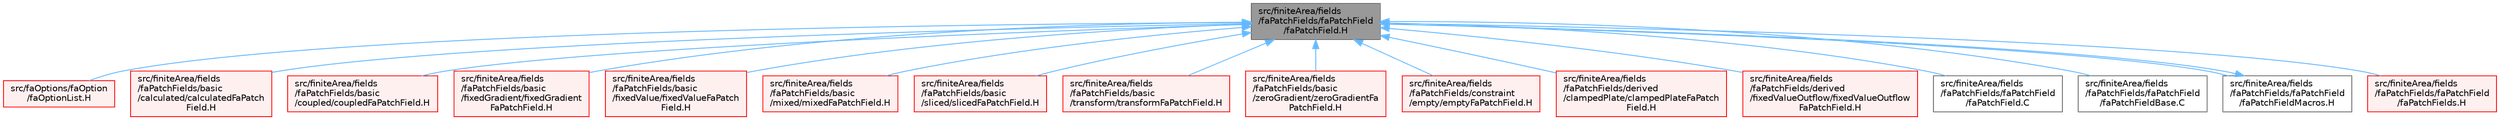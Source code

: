 digraph "src/finiteArea/fields/faPatchFields/faPatchField/faPatchField.H"
{
 // LATEX_PDF_SIZE
  bgcolor="transparent";
  edge [fontname=Helvetica,fontsize=10,labelfontname=Helvetica,labelfontsize=10];
  node [fontname=Helvetica,fontsize=10,shape=box,height=0.2,width=0.4];
  Node1 [id="Node000001",label="src/finiteArea/fields\l/faPatchFields/faPatchField\l/faPatchField.H",height=0.2,width=0.4,color="gray40", fillcolor="grey60", style="filled", fontcolor="black",tooltip=" "];
  Node1 -> Node2 [id="edge1_Node000001_Node000002",dir="back",color="steelblue1",style="solid",tooltip=" "];
  Node2 [id="Node000002",label="src/faOptions/faOption\l/faOptionList.H",height=0.2,width=0.4,color="red", fillcolor="#FFF0F0", style="filled",URL="$faOptionList_8H.html",tooltip=" "];
  Node1 -> Node38 [id="edge2_Node000001_Node000038",dir="back",color="steelblue1",style="solid",tooltip=" "];
  Node38 [id="Node000038",label="src/finiteArea/fields\l/faPatchFields/basic\l/calculated/calculatedFaPatch\lField.H",height=0.2,width=0.4,color="red", fillcolor="#FFF0F0", style="filled",URL="$calculatedFaPatchField_8H.html",tooltip=" "];
  Node1 -> Node205 [id="edge3_Node000001_Node000205",dir="back",color="steelblue1",style="solid",tooltip=" "];
  Node205 [id="Node000205",label="src/finiteArea/fields\l/faPatchFields/basic\l/coupled/coupledFaPatchField.H",height=0.2,width=0.4,color="red", fillcolor="#FFF0F0", style="filled",URL="$coupledFaPatchField_8H.html",tooltip=" "];
  Node1 -> Node216 [id="edge4_Node000001_Node000216",dir="back",color="steelblue1",style="solid",tooltip=" "];
  Node216 [id="Node000216",label="src/finiteArea/fields\l/faPatchFields/basic\l/fixedGradient/fixedGradient\lFaPatchField.H",height=0.2,width=0.4,color="red", fillcolor="#FFF0F0", style="filled",URL="$fixedGradientFaPatchField_8H.html",tooltip=" "];
  Node1 -> Node222 [id="edge5_Node000001_Node000222",dir="back",color="steelblue1",style="solid",tooltip=" "];
  Node222 [id="Node000222",label="src/finiteArea/fields\l/faPatchFields/basic\l/fixedValue/fixedValueFaPatch\lField.H",height=0.2,width=0.4,color="red", fillcolor="#FFF0F0", style="filled",URL="$fixedValueFaPatchField_8H.html",tooltip=" "];
  Node1 -> Node231 [id="edge6_Node000001_Node000231",dir="back",color="steelblue1",style="solid",tooltip=" "];
  Node231 [id="Node000231",label="src/finiteArea/fields\l/faPatchFields/basic\l/mixed/mixedFaPatchField.H",height=0.2,width=0.4,color="red", fillcolor="#FFF0F0", style="filled",URL="$mixedFaPatchField_8H.html",tooltip=" "];
  Node1 -> Node242 [id="edge7_Node000001_Node000242",dir="back",color="steelblue1",style="solid",tooltip=" "];
  Node242 [id="Node000242",label="src/finiteArea/fields\l/faPatchFields/basic\l/sliced/slicedFaPatchField.H",height=0.2,width=0.4,color="red", fillcolor="#FFF0F0", style="filled",URL="$slicedFaPatchField_8H.html",tooltip=" "];
  Node1 -> Node246 [id="edge8_Node000001_Node000246",dir="back",color="steelblue1",style="solid",tooltip=" "];
  Node246 [id="Node000246",label="src/finiteArea/fields\l/faPatchFields/basic\l/transform/transformFaPatchField.H",height=0.2,width=0.4,color="red", fillcolor="#FFF0F0", style="filled",URL="$transformFaPatchField_8H.html",tooltip=" "];
  Node1 -> Node263 [id="edge9_Node000001_Node000263",dir="back",color="steelblue1",style="solid",tooltip=" "];
  Node263 [id="Node000263",label="src/finiteArea/fields\l/faPatchFields/basic\l/zeroGradient/zeroGradientFa\lPatchField.H",height=0.2,width=0.4,color="red", fillcolor="#FFF0F0", style="filled",URL="$zeroGradientFaPatchField_8H.html",tooltip=" "];
  Node1 -> Node270 [id="edge10_Node000001_Node000270",dir="back",color="steelblue1",style="solid",tooltip=" "];
  Node270 [id="Node000270",label="src/finiteArea/fields\l/faPatchFields/constraint\l/empty/emptyFaPatchField.H",height=0.2,width=0.4,color="red", fillcolor="#FFF0F0", style="filled",URL="$emptyFaPatchField_8H.html",tooltip=" "];
  Node1 -> Node275 [id="edge11_Node000001_Node000275",dir="back",color="steelblue1",style="solid",tooltip=" "];
  Node275 [id="Node000275",label="src/finiteArea/fields\l/faPatchFields/derived\l/clampedPlate/clampedPlateFaPatch\lField.H",height=0.2,width=0.4,color="red", fillcolor="#FFF0F0", style="filled",URL="$clampedPlateFaPatchField_8H.html",tooltip=" "];
  Node1 -> Node277 [id="edge12_Node000001_Node000277",dir="back",color="steelblue1",style="solid",tooltip=" "];
  Node277 [id="Node000277",label="src/finiteArea/fields\l/faPatchFields/derived\l/fixedValueOutflow/fixedValueOutflow\lFaPatchField.H",height=0.2,width=0.4,color="red", fillcolor="#FFF0F0", style="filled",URL="$fixedValueOutflowFaPatchField_8H.html",tooltip=" "];
  Node1 -> Node281 [id="edge13_Node000001_Node000281",dir="back",color="steelblue1",style="solid",tooltip=" "];
  Node281 [id="Node000281",label="src/finiteArea/fields\l/faPatchFields/faPatchField\l/faPatchField.C",height=0.2,width=0.4,color="grey40", fillcolor="white", style="filled",URL="$faPatchField_8C.html",tooltip=" "];
  Node1 -> Node282 [id="edge14_Node000001_Node000282",dir="back",color="steelblue1",style="solid",tooltip=" "];
  Node282 [id="Node000282",label="src/finiteArea/fields\l/faPatchFields/faPatchField\l/faPatchFieldBase.C",height=0.2,width=0.4,color="grey40", fillcolor="white", style="filled",URL="$faPatchFieldBase_8C.html",tooltip=" "];
  Node1 -> Node283 [id="edge15_Node000001_Node000283",dir="back",color="steelblue1",style="solid",tooltip=" "];
  Node283 [id="Node000283",label="src/finiteArea/fields\l/faPatchFields/faPatchField\l/faPatchFieldMacros.H",height=0.2,width=0.4,color="grey40", fillcolor="white", style="filled",URL="$faPatchFieldMacros_8H.html",tooltip="Macros for creating faPatchField types."];
  Node283 -> Node1 [id="edge16_Node000283_Node000001",dir="back",color="steelblue1",style="solid",tooltip=" "];
  Node1 -> Node284 [id="edge17_Node000001_Node000284",dir="back",color="steelblue1",style="solid",tooltip=" "];
  Node284 [id="Node000284",label="src/finiteArea/fields\l/faPatchFields/faPatchField\l/faPatchFields.H",height=0.2,width=0.4,color="red", fillcolor="#FFF0F0", style="filled",URL="$faPatchFields_8H.html",tooltip="Declarations for faPatchField types."];
}
